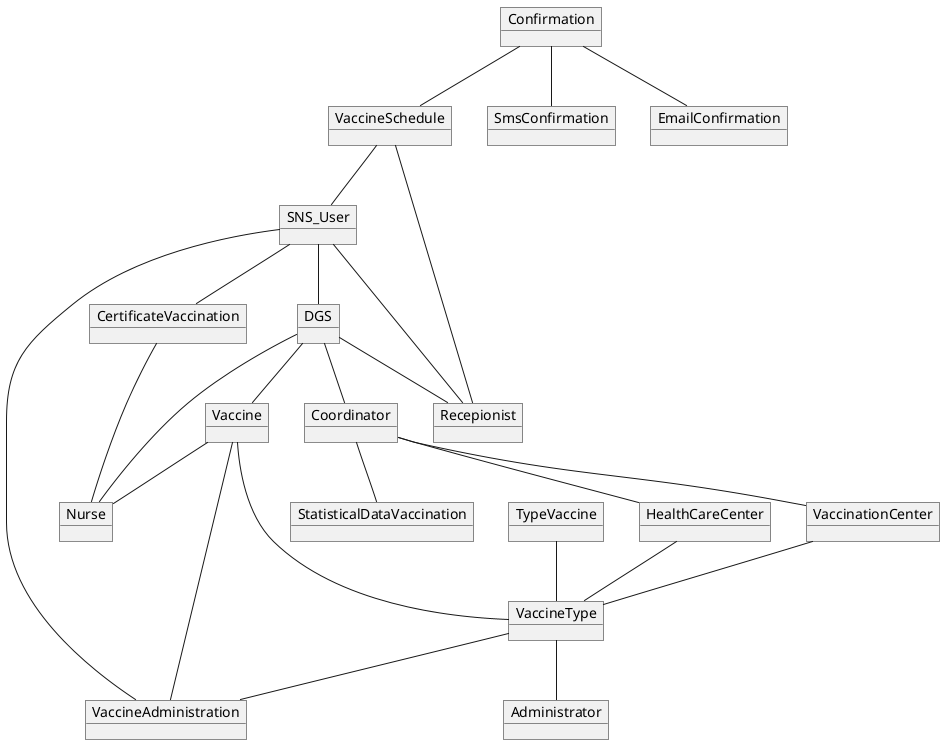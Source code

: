 @startuml
'https://plantuml.com/object-diagram

object SNS_User
object DGS
object Administrator
object Coordinator
object Nurse
object Recepionist
object HealthCareCenter
object VaccinationCenter
object VaccineType
object TypeVaccine
object Vaccine
object VaccineSchedule
object StatisticalDataVaccination
object CertificateVaccination
object VaccineAdministration
object Confirmation
object SmsConfirmation
object EmailConfirmation

SNS_User -- DGS
DGS -- Coordinator
DGS -- Vaccine
TypeVaccine -- VaccineType
SNS_User -- CertificateVaccination
Coordinator -- HealthCareCenter
Coordinator -- VaccinationCenter
Coordinator -- StatisticalDataVaccination
HealthCareCenter -- VaccineType
VaccinationCenter -- VaccineType
VaccineSchedule -- SNS_User
VaccineSchedule -- Recepionist
Recepionist -- SNS_User
VaccineType -- VaccineAdministration
VaccineAdministration -- SNS_User
Vaccine -- Nurse
Vaccine -- VaccineAdministration
Vaccine -- VaccineType
VaccineType -- Administrator
CertificateVaccination -- Nurse
DGS -- Recepionist
DGS -- Nurse
Confirmation -- VaccineSchedule
Confirmation -- SmsConfirmation
Confirmation -- EmailConfirmation

@enduml
